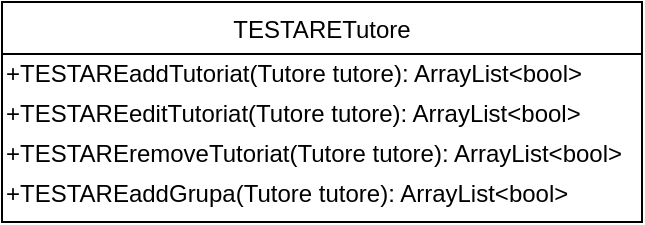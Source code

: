 <mxfile version="12.9.1" type="device"><diagram id="C5RBs43oDa-KdzZeNtuy" name="Page-1"><mxGraphModel dx="444" dy="496" grid="1" gridSize="10" guides="1" tooltips="1" connect="1" arrows="1" fold="1" page="1" pageScale="1" pageWidth="827" pageHeight="1169" math="0" shadow="0"><root><mxCell id="WIyWlLk6GJQsqaUBKTNV-0"/><mxCell id="WIyWlLk6GJQsqaUBKTNV-1" parent="WIyWlLk6GJQsqaUBKTNV-0"/><mxCell id="zkfFHV4jXpPFQw0GAbJ--17" value="TESTARETutore" style="swimlane;fontStyle=0;align=center;verticalAlign=top;childLayout=stackLayout;horizontal=1;startSize=26;horizontalStack=0;resizeParent=1;resizeLast=0;collapsible=1;marginBottom=0;rounded=0;shadow=0;strokeWidth=1;" parent="WIyWlLk6GJQsqaUBKTNV-1" vertex="1"><mxGeometry x="290" y="100" width="320" height="110" as="geometry"><mxRectangle x="550" y="140" width="160" height="26" as="alternateBounds"/></mxGeometry></mxCell><mxCell id="4hpl31fQTE0LAmvqIYHf-0" value="+TESTAREaddTutoriat(Tutore tutore): ArrayList&amp;lt;bool&amp;gt;" style="text;html=1;align=left;verticalAlign=middle;resizable=0;points=[];autosize=1;" vertex="1" parent="zkfFHV4jXpPFQw0GAbJ--17"><mxGeometry y="26" width="320" height="20" as="geometry"/></mxCell><mxCell id="4hpl31fQTE0LAmvqIYHf-1" value="&lt;span&gt;+TESTAREeditTutoriat(Tutore tutore): ArrayList&amp;lt;bool&amp;gt;&lt;/span&gt;" style="text;html=1;align=left;verticalAlign=middle;resizable=0;points=[];autosize=1;" vertex="1" parent="zkfFHV4jXpPFQw0GAbJ--17"><mxGeometry y="46" width="320" height="20" as="geometry"/></mxCell><mxCell id="4hpl31fQTE0LAmvqIYHf-2" value="+TESTAREremoveTutoriat(Tutore tutore): ArrayList&amp;lt;bool&amp;gt;" style="text;html=1;align=left;verticalAlign=middle;resizable=0;points=[];autosize=1;" vertex="1" parent="zkfFHV4jXpPFQw0GAbJ--17"><mxGeometry y="66" width="320" height="20" as="geometry"/></mxCell><mxCell id="4hpl31fQTE0LAmvqIYHf-3" value="&lt;span&gt;+TESTAREaddGrupa(Tutore tutore): ArrayList&amp;lt;bool&amp;gt;&lt;/span&gt;" style="text;html=1;align=left;verticalAlign=middle;resizable=0;points=[];autosize=1;" vertex="1" parent="zkfFHV4jXpPFQw0GAbJ--17"><mxGeometry y="86" width="320" height="20" as="geometry"/></mxCell></root></mxGraphModel></diagram></mxfile>